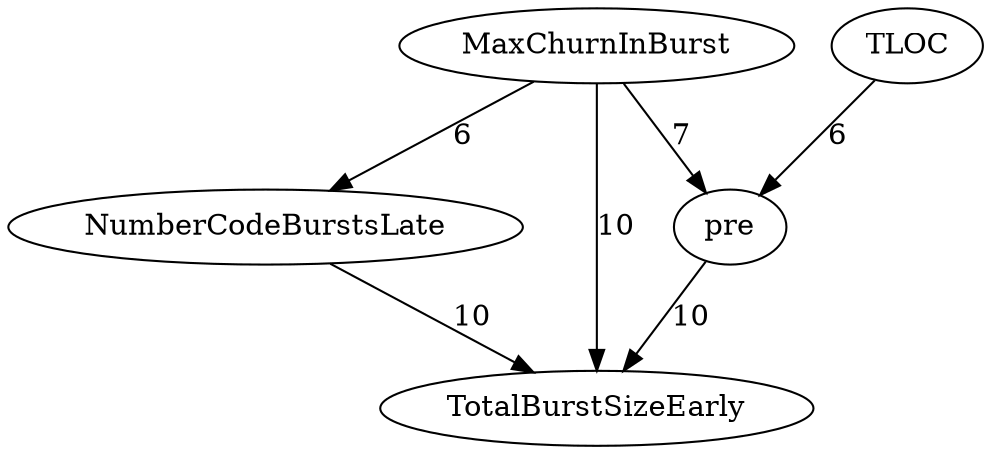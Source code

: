 digraph {
NumberCodeBurstsLate -> TotalBurstSizeEarly[label="10",weight="10"];
MaxChurnInBurst -> TotalBurstSizeEarly[label="10",weight="10"];
pre -> TotalBurstSizeEarly[label="10",weight="10"];
MaxChurnInBurst -> pre[label="7",weight="7"];
TLOC -> pre[label="6",weight="6"];
MaxChurnInBurst -> NumberCodeBurstsLate[label="6",weight="6"];
}